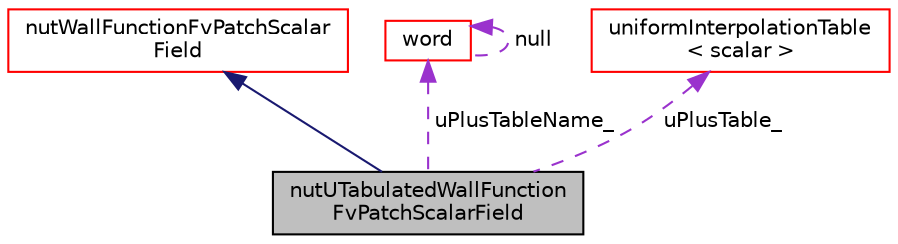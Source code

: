 digraph "nutUTabulatedWallFunctionFvPatchScalarField"
{
  bgcolor="transparent";
  edge [fontname="Helvetica",fontsize="10",labelfontname="Helvetica",labelfontsize="10"];
  node [fontname="Helvetica",fontsize="10",shape=record];
  Node1 [label="nutUTabulatedWallFunction\lFvPatchScalarField",height=0.2,width=0.4,color="black", fillcolor="grey75", style="filled", fontcolor="black"];
  Node2 -> Node1 [dir="back",color="midnightblue",fontsize="10",style="solid",fontname="Helvetica"];
  Node2 [label="nutWallFunctionFvPatchScalar\lField",height=0.2,width=0.4,color="red",URL="$a01730.html",tooltip="This boundary condition provides a turbulent kinematic viscosity condition when using wall functions..."];
  Node3 -> Node1 [dir="back",color="darkorchid3",fontsize="10",style="dashed",label=" uPlusTableName_" ,fontname="Helvetica"];
  Node3 [label="word",height=0.2,width=0.4,color="red",URL="$a02987.html",tooltip="A class for handling words, derived from string. "];
  Node3 -> Node3 [dir="back",color="darkorchid3",fontsize="10",style="dashed",label=" null" ,fontname="Helvetica"];
  Node4 -> Node1 [dir="back",color="darkorchid3",fontsize="10",style="dashed",label=" uPlusTable_" ,fontname="Helvetica"];
  Node4 [label="uniformInterpolationTable\l\< scalar \>",height=0.2,width=0.4,color="red",URL="$a02867.html"];
}
